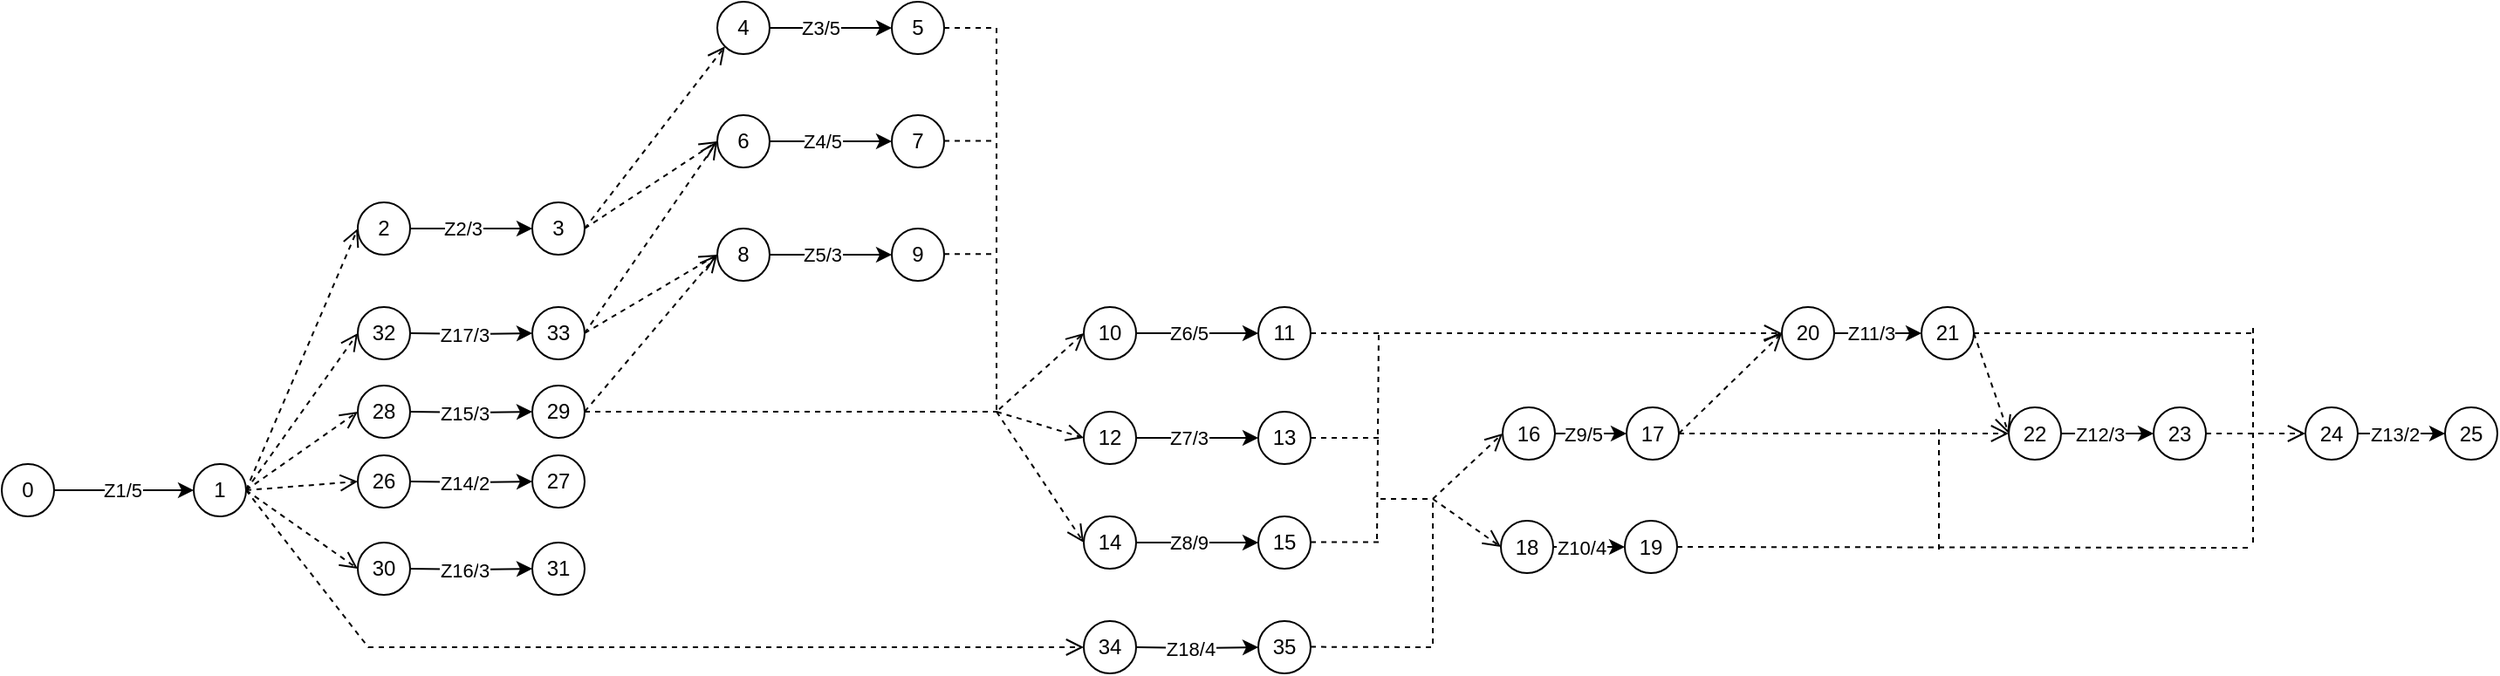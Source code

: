 <mxfile version="26.1.1">
  <diagram name="Страница 1" id="vaVnpeOQBWc_vJTZJ6nx">
    <mxGraphModel dx="1843" dy="2056" grid="1" gridSize="10" guides="1" tooltips="1" connect="1" arrows="1" fold="1" page="1" pageScale="1" pageWidth="827" pageHeight="1169" math="0" shadow="0">
      <root>
        <mxCell id="0" />
        <mxCell id="1" parent="0" />
        <mxCell id="XW4laHf70i-aS3ndhYvc-2" value="1" style="ellipse;whiteSpace=wrap;html=1;aspect=fixed;" parent="1" vertex="1">
          <mxGeometry x="160" y="170" width="30" height="30" as="geometry" />
        </mxCell>
        <mxCell id="iH4nYuXcYwgbLmIbxw34-3" style="edgeStyle=orthogonalEdgeStyle;rounded=0;orthogonalLoop=1;jettySize=auto;html=1;exitX=1;exitY=0.5;exitDx=0;exitDy=0;entryX=0;entryY=0.5;entryDx=0;entryDy=0;" edge="1" parent="1" source="iH4nYuXcYwgbLmIbxw34-2" target="XW4laHf70i-aS3ndhYvc-2">
          <mxGeometry relative="1" as="geometry" />
        </mxCell>
        <mxCell id="iH4nYuXcYwgbLmIbxw34-4" value="Z1/5" style="edgeLabel;html=1;align=center;verticalAlign=middle;resizable=0;points=[];" vertex="1" connectable="0" parent="iH4nYuXcYwgbLmIbxw34-3">
          <mxGeometry x="-0.035" y="3" relative="1" as="geometry">
            <mxPoint y="3" as="offset" />
          </mxGeometry>
        </mxCell>
        <mxCell id="iH4nYuXcYwgbLmIbxw34-2" value="0" style="ellipse;whiteSpace=wrap;html=1;aspect=fixed;" vertex="1" parent="1">
          <mxGeometry x="50" y="170" width="30" height="30" as="geometry" />
        </mxCell>
        <mxCell id="iH4nYuXcYwgbLmIbxw34-5" value="2" style="ellipse;whiteSpace=wrap;html=1;aspect=fixed;" vertex="1" parent="1">
          <mxGeometry x="254" y="20" width="30" height="30" as="geometry" />
        </mxCell>
        <mxCell id="iH4nYuXcYwgbLmIbxw34-6" value="3" style="ellipse;whiteSpace=wrap;html=1;aspect=fixed;" vertex="1" parent="1">
          <mxGeometry x="354" y="20" width="30" height="30" as="geometry" />
        </mxCell>
        <mxCell id="iH4nYuXcYwgbLmIbxw34-7" style="edgeStyle=orthogonalEdgeStyle;rounded=0;orthogonalLoop=1;jettySize=auto;html=1;exitX=1;exitY=0.5;exitDx=0;exitDy=0;entryX=0;entryY=0.5;entryDx=0;entryDy=0;" edge="1" parent="1" source="iH4nYuXcYwgbLmIbxw34-5" target="iH4nYuXcYwgbLmIbxw34-6">
          <mxGeometry relative="1" as="geometry">
            <mxPoint x="244" y="80" as="sourcePoint" />
            <mxPoint x="314" y="-10" as="targetPoint" />
            <Array as="points" />
          </mxGeometry>
        </mxCell>
        <mxCell id="iH4nYuXcYwgbLmIbxw34-13" value="Z2/3" style="edgeLabel;html=1;align=center;verticalAlign=middle;resizable=0;points=[];" vertex="1" connectable="0" parent="iH4nYuXcYwgbLmIbxw34-7">
          <mxGeometry x="-0.022" y="2" relative="1" as="geometry">
            <mxPoint x="-4" y="2" as="offset" />
          </mxGeometry>
        </mxCell>
        <mxCell id="iH4nYuXcYwgbLmIbxw34-17" value="4" style="ellipse;whiteSpace=wrap;html=1;aspect=fixed;" vertex="1" parent="1">
          <mxGeometry x="460" y="-95" width="30" height="30" as="geometry" />
        </mxCell>
        <mxCell id="iH4nYuXcYwgbLmIbxw34-18" value="6" style="ellipse;whiteSpace=wrap;html=1;aspect=fixed;" vertex="1" parent="1">
          <mxGeometry x="460" y="-30" width="30" height="30" as="geometry" />
        </mxCell>
        <mxCell id="iH4nYuXcYwgbLmIbxw34-20" value="&lt;div&gt;&lt;br&gt;&lt;/div&gt;&lt;div&gt;&lt;br&gt;&lt;/div&gt;" style="html=1;verticalAlign=bottom;endArrow=open;dashed=1;endSize=8;curved=0;rounded=0;exitX=1;exitY=0.5;exitDx=0;exitDy=0;entryX=0;entryY=1;entryDx=0;entryDy=0;" edge="1" parent="1" source="iH4nYuXcYwgbLmIbxw34-6" target="iH4nYuXcYwgbLmIbxw34-17">
          <mxGeometry relative="1" as="geometry">
            <mxPoint x="404" y="34.62" as="sourcePoint" />
            <mxPoint x="444" y="34.62" as="targetPoint" />
          </mxGeometry>
        </mxCell>
        <mxCell id="iH4nYuXcYwgbLmIbxw34-22" value="&lt;div&gt;&lt;br&gt;&lt;/div&gt;&lt;div&gt;&lt;br&gt;&lt;/div&gt;" style="html=1;verticalAlign=bottom;endArrow=open;dashed=1;endSize=8;curved=0;rounded=0;exitX=1;exitY=0.5;exitDx=0;exitDy=0;entryX=0;entryY=0.5;entryDx=0;entryDy=0;" edge="1" parent="1" source="iH4nYuXcYwgbLmIbxw34-6" target="iH4nYuXcYwgbLmIbxw34-18">
          <mxGeometry relative="1" as="geometry">
            <mxPoint x="390" y="34" as="sourcePoint" />
            <mxPoint x="448.393" y="54.393" as="targetPoint" />
          </mxGeometry>
        </mxCell>
        <mxCell id="iH4nYuXcYwgbLmIbxw34-23" value="5" style="ellipse;whiteSpace=wrap;html=1;aspect=fixed;" vertex="1" parent="1">
          <mxGeometry x="560" y="-95" width="30" height="30" as="geometry" />
        </mxCell>
        <mxCell id="iH4nYuXcYwgbLmIbxw34-24" style="edgeStyle=orthogonalEdgeStyle;rounded=0;orthogonalLoop=1;jettySize=auto;html=1;exitX=1;exitY=0.5;exitDx=0;exitDy=0;entryX=0;entryY=0.5;entryDx=0;entryDy=0;" edge="1" parent="1" target="iH4nYuXcYwgbLmIbxw34-23" source="iH4nYuXcYwgbLmIbxw34-17">
          <mxGeometry relative="1" as="geometry">
            <mxPoint x="490" y="-70" as="sourcePoint" />
            <mxPoint x="400" y="-60" as="targetPoint" />
          </mxGeometry>
        </mxCell>
        <mxCell id="iH4nYuXcYwgbLmIbxw34-25" value="Z3/5" style="edgeLabel;html=1;align=center;verticalAlign=middle;resizable=0;points=[];" vertex="1" connectable="0" parent="iH4nYuXcYwgbLmIbxw34-24">
          <mxGeometry x="-0.022" y="2" relative="1" as="geometry">
            <mxPoint x="-5" y="2" as="offset" />
          </mxGeometry>
        </mxCell>
        <mxCell id="iH4nYuXcYwgbLmIbxw34-26" value="7" style="ellipse;whiteSpace=wrap;html=1;aspect=fixed;" vertex="1" parent="1">
          <mxGeometry x="560" y="-30" width="30" height="30" as="geometry" />
        </mxCell>
        <mxCell id="iH4nYuXcYwgbLmIbxw34-27" style="edgeStyle=orthogonalEdgeStyle;rounded=0;orthogonalLoop=1;jettySize=auto;html=1;exitX=1;exitY=0.5;exitDx=0;exitDy=0;entryX=0;entryY=0.5;entryDx=0;entryDy=0;" edge="1" parent="1" target="iH4nYuXcYwgbLmIbxw34-26" source="iH4nYuXcYwgbLmIbxw34-18">
          <mxGeometry relative="1" as="geometry">
            <mxPoint x="490" y="-15" as="sourcePoint" />
            <mxPoint x="400" y="-5" as="targetPoint" />
          </mxGeometry>
        </mxCell>
        <mxCell id="iH4nYuXcYwgbLmIbxw34-28" value="Z4/5" style="edgeLabel;html=1;align=center;verticalAlign=middle;resizable=0;points=[];" vertex="1" connectable="0" parent="iH4nYuXcYwgbLmIbxw34-27">
          <mxGeometry x="-0.022" y="2" relative="1" as="geometry">
            <mxPoint x="-4" y="2" as="offset" />
          </mxGeometry>
        </mxCell>
        <mxCell id="iH4nYuXcYwgbLmIbxw34-30" value="26" style="ellipse;whiteSpace=wrap;html=1;aspect=fixed;" vertex="1" parent="1">
          <mxGeometry x="254" y="165" width="30" height="30" as="geometry" />
        </mxCell>
        <mxCell id="iH4nYuXcYwgbLmIbxw34-33" value="32" style="ellipse;whiteSpace=wrap;html=1;aspect=fixed;" vertex="1" parent="1">
          <mxGeometry x="254" y="80" width="30" height="30" as="geometry" />
        </mxCell>
        <mxCell id="iH4nYuXcYwgbLmIbxw34-36" value="30" style="ellipse;whiteSpace=wrap;html=1;aspect=fixed;" vertex="1" parent="1">
          <mxGeometry x="254" y="215" width="30" height="30" as="geometry" />
        </mxCell>
        <mxCell id="iH4nYuXcYwgbLmIbxw34-39" value="28" style="ellipse;whiteSpace=wrap;html=1;aspect=fixed;" vertex="1" parent="1">
          <mxGeometry x="254" y="125" width="30" height="30" as="geometry" />
        </mxCell>
        <mxCell id="iH4nYuXcYwgbLmIbxw34-45" value="27" style="ellipse;whiteSpace=wrap;html=1;aspect=fixed;" vertex="1" parent="1">
          <mxGeometry x="354" y="165" width="30" height="30" as="geometry" />
        </mxCell>
        <mxCell id="iH4nYuXcYwgbLmIbxw34-46" style="edgeStyle=orthogonalEdgeStyle;rounded=0;orthogonalLoop=1;jettySize=auto;html=1;exitX=1;exitY=0.5;exitDx=0;exitDy=0;entryX=0;entryY=0.5;entryDx=0;entryDy=0;" edge="1" parent="1" target="iH4nYuXcYwgbLmIbxw34-45">
          <mxGeometry relative="1" as="geometry">
            <mxPoint x="284" y="180" as="sourcePoint" />
            <mxPoint x="314" y="135" as="targetPoint" />
            <Array as="points" />
          </mxGeometry>
        </mxCell>
        <mxCell id="iH4nYuXcYwgbLmIbxw34-47" value="Z14/2" style="edgeLabel;html=1;align=center;verticalAlign=middle;resizable=0;points=[];" vertex="1" connectable="0" parent="iH4nYuXcYwgbLmIbxw34-46">
          <mxGeometry x="-0.022" y="2" relative="1" as="geometry">
            <mxPoint x="-4" y="2" as="offset" />
          </mxGeometry>
        </mxCell>
        <mxCell id="iH4nYuXcYwgbLmIbxw34-48" value="29" style="ellipse;whiteSpace=wrap;html=1;aspect=fixed;" vertex="1" parent="1">
          <mxGeometry x="354" y="125" width="30" height="30" as="geometry" />
        </mxCell>
        <mxCell id="iH4nYuXcYwgbLmIbxw34-49" style="edgeStyle=orthogonalEdgeStyle;rounded=0;orthogonalLoop=1;jettySize=auto;html=1;exitX=1;exitY=0.5;exitDx=0;exitDy=0;entryX=0;entryY=0.5;entryDx=0;entryDy=0;" edge="1" parent="1" target="iH4nYuXcYwgbLmIbxw34-48">
          <mxGeometry relative="1" as="geometry">
            <mxPoint x="284" y="140" as="sourcePoint" />
            <mxPoint x="314" y="95" as="targetPoint" />
            <Array as="points" />
          </mxGeometry>
        </mxCell>
        <mxCell id="iH4nYuXcYwgbLmIbxw34-50" value="Z15/3" style="edgeLabel;html=1;align=center;verticalAlign=middle;resizable=0;points=[];" vertex="1" connectable="0" parent="iH4nYuXcYwgbLmIbxw34-49">
          <mxGeometry x="-0.022" y="2" relative="1" as="geometry">
            <mxPoint x="-4" y="2" as="offset" />
          </mxGeometry>
        </mxCell>
        <mxCell id="iH4nYuXcYwgbLmIbxw34-51" value="31" style="ellipse;whiteSpace=wrap;html=1;aspect=fixed;" vertex="1" parent="1">
          <mxGeometry x="354" y="215" width="30" height="30" as="geometry" />
        </mxCell>
        <mxCell id="iH4nYuXcYwgbLmIbxw34-52" style="edgeStyle=orthogonalEdgeStyle;rounded=0;orthogonalLoop=1;jettySize=auto;html=1;exitX=1;exitY=0.5;exitDx=0;exitDy=0;entryX=0;entryY=0.5;entryDx=0;entryDy=0;" edge="1" parent="1" target="iH4nYuXcYwgbLmIbxw34-51">
          <mxGeometry relative="1" as="geometry">
            <mxPoint x="284" y="230" as="sourcePoint" />
            <mxPoint x="314" y="185" as="targetPoint" />
            <Array as="points" />
          </mxGeometry>
        </mxCell>
        <mxCell id="iH4nYuXcYwgbLmIbxw34-53" value="Z16/&lt;span style=&quot;background-color: light-dark(#ffffff, var(--ge-dark-color, #121212)); color: light-dark(rgb(0, 0, 0), rgb(255, 255, 255));&quot;&gt;3&lt;/span&gt;" style="edgeLabel;html=1;align=center;verticalAlign=middle;resizable=0;points=[];" vertex="1" connectable="0" parent="iH4nYuXcYwgbLmIbxw34-52">
          <mxGeometry x="-0.022" y="2" relative="1" as="geometry">
            <mxPoint x="-4" y="2" as="offset" />
          </mxGeometry>
        </mxCell>
        <mxCell id="iH4nYuXcYwgbLmIbxw34-54" value="33" style="ellipse;whiteSpace=wrap;html=1;aspect=fixed;" vertex="1" parent="1">
          <mxGeometry x="354" y="80" width="30" height="30" as="geometry" />
        </mxCell>
        <mxCell id="iH4nYuXcYwgbLmIbxw34-55" style="edgeStyle=orthogonalEdgeStyle;rounded=0;orthogonalLoop=1;jettySize=auto;html=1;exitX=1;exitY=0.5;exitDx=0;exitDy=0;entryX=0;entryY=0.5;entryDx=0;entryDy=0;" edge="1" parent="1" target="iH4nYuXcYwgbLmIbxw34-54">
          <mxGeometry relative="1" as="geometry">
            <mxPoint x="284" y="95" as="sourcePoint" />
            <mxPoint x="314" y="50" as="targetPoint" />
            <Array as="points" />
          </mxGeometry>
        </mxCell>
        <mxCell id="iH4nYuXcYwgbLmIbxw34-56" value="Z17&lt;span style=&quot;background-color: light-dark(#ffffff, var(--ge-dark-color, #121212)); color: light-dark(rgb(0, 0, 0), rgb(255, 255, 255));&quot;&gt;/3&lt;/span&gt;" style="edgeLabel;html=1;align=center;verticalAlign=middle;resizable=0;points=[];" vertex="1" connectable="0" parent="iH4nYuXcYwgbLmIbxw34-55">
          <mxGeometry x="-0.022" y="2" relative="1" as="geometry">
            <mxPoint x="-4" y="2" as="offset" />
          </mxGeometry>
        </mxCell>
        <mxCell id="iH4nYuXcYwgbLmIbxw34-58" value="34" style="ellipse;whiteSpace=wrap;html=1;aspect=fixed;" vertex="1" parent="1">
          <mxGeometry x="670" y="260" width="30" height="30" as="geometry" />
        </mxCell>
        <mxCell id="iH4nYuXcYwgbLmIbxw34-60" value="35" style="ellipse;whiteSpace=wrap;html=1;aspect=fixed;" vertex="1" parent="1">
          <mxGeometry x="770" y="260" width="30" height="30" as="geometry" />
        </mxCell>
        <mxCell id="iH4nYuXcYwgbLmIbxw34-61" style="edgeStyle=orthogonalEdgeStyle;rounded=0;orthogonalLoop=1;jettySize=auto;html=1;exitX=1;exitY=0.5;exitDx=0;exitDy=0;entryX=0;entryY=0.5;entryDx=0;entryDy=0;" edge="1" parent="1" target="iH4nYuXcYwgbLmIbxw34-60">
          <mxGeometry relative="1" as="geometry">
            <mxPoint x="700" y="275" as="sourcePoint" />
            <mxPoint x="730" y="230" as="targetPoint" />
            <Array as="points" />
          </mxGeometry>
        </mxCell>
        <mxCell id="iH4nYuXcYwgbLmIbxw34-62" value="Z18&lt;span style=&quot;background-color: light-dark(#ffffff, var(--ge-dark-color, #121212)); color: light-dark(rgb(0, 0, 0), rgb(255, 255, 255));&quot;&gt;/4&lt;/span&gt;" style="edgeLabel;html=1;align=center;verticalAlign=middle;resizable=0;points=[];" vertex="1" connectable="0" parent="iH4nYuXcYwgbLmIbxw34-61">
          <mxGeometry x="-0.022" y="2" relative="1" as="geometry">
            <mxPoint x="-4" y="2" as="offset" />
          </mxGeometry>
        </mxCell>
        <mxCell id="iH4nYuXcYwgbLmIbxw34-67" value="&lt;div&gt;&lt;br&gt;&lt;/div&gt;&lt;div&gt;&lt;br&gt;&lt;/div&gt;" style="html=1;verticalAlign=bottom;endArrow=open;dashed=1;endSize=8;curved=0;rounded=0;exitX=1;exitY=0.5;exitDx=0;exitDy=0;entryX=0;entryY=0.5;entryDx=0;entryDy=0;" edge="1" parent="1" source="iH4nYuXcYwgbLmIbxw34-54" target="iH4nYuXcYwgbLmIbxw34-18">
          <mxGeometry relative="1" as="geometry">
            <mxPoint x="394" y="45" as="sourcePoint" />
            <mxPoint x="480" y="70" as="targetPoint" />
          </mxGeometry>
        </mxCell>
        <mxCell id="iH4nYuXcYwgbLmIbxw34-68" value="8" style="ellipse;whiteSpace=wrap;html=1;aspect=fixed;" vertex="1" parent="1">
          <mxGeometry x="460" y="35" width="30" height="30" as="geometry" />
        </mxCell>
        <mxCell id="iH4nYuXcYwgbLmIbxw34-69" value="&lt;div&gt;&lt;br&gt;&lt;/div&gt;&lt;div&gt;&lt;br&gt;&lt;/div&gt;" style="html=1;verticalAlign=bottom;endArrow=open;dashed=1;endSize=8;curved=0;rounded=0;exitX=1;exitY=0.5;exitDx=0;exitDy=0;entryX=0;entryY=0.5;entryDx=0;entryDy=0;" edge="1" parent="1" target="iH4nYuXcYwgbLmIbxw34-68" source="iH4nYuXcYwgbLmIbxw34-54">
          <mxGeometry relative="1" as="geometry">
            <mxPoint x="384" y="100" as="sourcePoint" />
            <mxPoint x="448.393" y="119.393" as="targetPoint" />
          </mxGeometry>
        </mxCell>
        <mxCell id="iH4nYuXcYwgbLmIbxw34-70" value="9" style="ellipse;whiteSpace=wrap;html=1;aspect=fixed;" vertex="1" parent="1">
          <mxGeometry x="560" y="35" width="30" height="30" as="geometry" />
        </mxCell>
        <mxCell id="iH4nYuXcYwgbLmIbxw34-71" style="edgeStyle=orthogonalEdgeStyle;rounded=0;orthogonalLoop=1;jettySize=auto;html=1;exitX=1;exitY=0.5;exitDx=0;exitDy=0;entryX=0;entryY=0.5;entryDx=0;entryDy=0;" edge="1" parent="1" source="iH4nYuXcYwgbLmIbxw34-68" target="iH4nYuXcYwgbLmIbxw34-70">
          <mxGeometry relative="1" as="geometry">
            <mxPoint x="490" y="50" as="sourcePoint" />
            <mxPoint x="400" y="60" as="targetPoint" />
          </mxGeometry>
        </mxCell>
        <mxCell id="iH4nYuXcYwgbLmIbxw34-72" value="Z5/3" style="edgeLabel;html=1;align=center;verticalAlign=middle;resizable=0;points=[];" vertex="1" connectable="0" parent="iH4nYuXcYwgbLmIbxw34-71">
          <mxGeometry x="-0.022" y="2" relative="1" as="geometry">
            <mxPoint x="-4" y="2" as="offset" />
          </mxGeometry>
        </mxCell>
        <mxCell id="iH4nYuXcYwgbLmIbxw34-73" value="&lt;div&gt;&lt;br&gt;&lt;/div&gt;&lt;div&gt;&lt;br&gt;&lt;/div&gt;" style="html=1;verticalAlign=bottom;endArrow=open;dashed=1;endSize=8;curved=0;rounded=0;exitX=1;exitY=0.5;exitDx=0;exitDy=0;entryX=0;entryY=0.5;entryDx=0;entryDy=0;" edge="1" parent="1" target="iH4nYuXcYwgbLmIbxw34-68" source="iH4nYuXcYwgbLmIbxw34-48">
          <mxGeometry relative="1" as="geometry">
            <mxPoint x="384" y="130" as="sourcePoint" />
            <mxPoint x="480" y="105" as="targetPoint" />
          </mxGeometry>
        </mxCell>
        <mxCell id="iH4nYuXcYwgbLmIbxw34-78" value="12" style="ellipse;whiteSpace=wrap;html=1;aspect=fixed;" vertex="1" parent="1">
          <mxGeometry x="670" y="140" width="30" height="30" as="geometry" />
        </mxCell>
        <mxCell id="iH4nYuXcYwgbLmIbxw34-79" value="13" style="ellipse;whiteSpace=wrap;html=1;aspect=fixed;" vertex="1" parent="1">
          <mxGeometry x="770" y="140" width="30" height="30" as="geometry" />
        </mxCell>
        <mxCell id="iH4nYuXcYwgbLmIbxw34-80" style="edgeStyle=orthogonalEdgeStyle;rounded=0;orthogonalLoop=1;jettySize=auto;html=1;exitX=1;exitY=0.5;exitDx=0;exitDy=0;entryX=0;entryY=0.5;entryDx=0;entryDy=0;" edge="1" parent="1" source="iH4nYuXcYwgbLmIbxw34-78" target="iH4nYuXcYwgbLmIbxw34-79">
          <mxGeometry relative="1" as="geometry">
            <mxPoint x="700" y="155" as="sourcePoint" />
            <mxPoint x="610" y="165" as="targetPoint" />
          </mxGeometry>
        </mxCell>
        <mxCell id="iH4nYuXcYwgbLmIbxw34-81" value="Z7/3" style="edgeLabel;html=1;align=center;verticalAlign=middle;resizable=0;points=[];" vertex="1" connectable="0" parent="iH4nYuXcYwgbLmIbxw34-80">
          <mxGeometry x="-0.022" y="2" relative="1" as="geometry">
            <mxPoint x="-4" y="2" as="offset" />
          </mxGeometry>
        </mxCell>
        <mxCell id="iH4nYuXcYwgbLmIbxw34-88" value="&lt;div&gt;&lt;br&gt;&lt;/div&gt;&lt;div&gt;&lt;br&gt;&lt;/div&gt;" style="html=1;verticalAlign=bottom;endArrow=open;dashed=1;endSize=8;curved=0;rounded=0;entryX=0;entryY=0.5;entryDx=0;entryDy=0;" edge="1" parent="1" target="iH4nYuXcYwgbLmIbxw34-96">
          <mxGeometry relative="1" as="geometry">
            <mxPoint x="620" y="-80" as="sourcePoint" />
            <mxPoint x="670" y="160" as="targetPoint" />
            <Array as="points">
              <mxPoint x="620" y="140" />
            </Array>
          </mxGeometry>
        </mxCell>
        <mxCell id="iH4nYuXcYwgbLmIbxw34-90" value="" style="endArrow=none;dashed=1;html=1;rounded=0;exitX=1;exitY=0.5;exitDx=0;exitDy=0;" edge="1" parent="1" source="iH4nYuXcYwgbLmIbxw34-48">
          <mxGeometry width="50" height="50" relative="1" as="geometry">
            <mxPoint x="390" y="130" as="sourcePoint" />
            <mxPoint x="620" y="140" as="targetPoint" />
          </mxGeometry>
        </mxCell>
        <mxCell id="iH4nYuXcYwgbLmIbxw34-92" value="" style="endArrow=none;dashed=1;html=1;rounded=0;exitX=1;exitY=0.5;exitDx=0;exitDy=0;" edge="1" parent="1">
          <mxGeometry width="50" height="50" relative="1" as="geometry">
            <mxPoint x="590" y="49.57" as="sourcePoint" />
            <mxPoint x="620" y="49.57" as="targetPoint" />
          </mxGeometry>
        </mxCell>
        <mxCell id="iH4nYuXcYwgbLmIbxw34-93" value="" style="endArrow=none;dashed=1;html=1;rounded=0;exitX=1;exitY=0.5;exitDx=0;exitDy=0;" edge="1" parent="1">
          <mxGeometry width="50" height="50" relative="1" as="geometry">
            <mxPoint x="590" y="-15.22" as="sourcePoint" />
            <mxPoint x="620" y="-15.22" as="targetPoint" />
          </mxGeometry>
        </mxCell>
        <mxCell id="iH4nYuXcYwgbLmIbxw34-95" value="&lt;div&gt;&lt;br&gt;&lt;/div&gt;&lt;div&gt;&lt;br&gt;&lt;/div&gt;" style="html=1;verticalAlign=bottom;endArrow=open;dashed=1;endSize=8;curved=0;rounded=0;entryX=0;entryY=0.5;entryDx=0;entryDy=0;" edge="1" parent="1" target="iH4nYuXcYwgbLmIbxw34-78">
          <mxGeometry relative="1" as="geometry">
            <mxPoint x="620" y="140" as="sourcePoint" />
            <mxPoint x="470" y="30" as="targetPoint" />
          </mxGeometry>
        </mxCell>
        <mxCell id="iH4nYuXcYwgbLmIbxw34-96" value="10" style="ellipse;whiteSpace=wrap;html=1;aspect=fixed;" vertex="1" parent="1">
          <mxGeometry x="670" y="80" width="30" height="30" as="geometry" />
        </mxCell>
        <mxCell id="iH4nYuXcYwgbLmIbxw34-97" value="11" style="ellipse;whiteSpace=wrap;html=1;aspect=fixed;" vertex="1" parent="1">
          <mxGeometry x="770" y="80" width="30" height="30" as="geometry" />
        </mxCell>
        <mxCell id="iH4nYuXcYwgbLmIbxw34-98" style="edgeStyle=orthogonalEdgeStyle;rounded=0;orthogonalLoop=1;jettySize=auto;html=1;exitX=1;exitY=0.5;exitDx=0;exitDy=0;entryX=0;entryY=0.5;entryDx=0;entryDy=0;" edge="1" parent="1" source="iH4nYuXcYwgbLmIbxw34-96" target="iH4nYuXcYwgbLmIbxw34-97">
          <mxGeometry relative="1" as="geometry">
            <mxPoint x="700" y="95" as="sourcePoint" />
            <mxPoint x="610" y="105" as="targetPoint" />
          </mxGeometry>
        </mxCell>
        <mxCell id="iH4nYuXcYwgbLmIbxw34-99" value="Z6/5" style="edgeLabel;html=1;align=center;verticalAlign=middle;resizable=0;points=[];" vertex="1" connectable="0" parent="iH4nYuXcYwgbLmIbxw34-98">
          <mxGeometry x="-0.022" y="2" relative="1" as="geometry">
            <mxPoint x="-4" y="2" as="offset" />
          </mxGeometry>
        </mxCell>
        <mxCell id="iH4nYuXcYwgbLmIbxw34-101" value="14" style="ellipse;whiteSpace=wrap;html=1;aspect=fixed;" vertex="1" parent="1">
          <mxGeometry x="670" y="200" width="30" height="30" as="geometry" />
        </mxCell>
        <mxCell id="iH4nYuXcYwgbLmIbxw34-102" value="15" style="ellipse;whiteSpace=wrap;html=1;aspect=fixed;" vertex="1" parent="1">
          <mxGeometry x="770" y="200" width="30" height="30" as="geometry" />
        </mxCell>
        <mxCell id="iH4nYuXcYwgbLmIbxw34-103" style="edgeStyle=orthogonalEdgeStyle;rounded=0;orthogonalLoop=1;jettySize=auto;html=1;exitX=1;exitY=0.5;exitDx=0;exitDy=0;entryX=0;entryY=0.5;entryDx=0;entryDy=0;" edge="1" parent="1" source="iH4nYuXcYwgbLmIbxw34-101" target="iH4nYuXcYwgbLmIbxw34-102">
          <mxGeometry relative="1" as="geometry">
            <mxPoint x="700" y="215" as="sourcePoint" />
            <mxPoint x="610" y="225" as="targetPoint" />
          </mxGeometry>
        </mxCell>
        <mxCell id="iH4nYuXcYwgbLmIbxw34-104" value="Z8/9" style="edgeLabel;html=1;align=center;verticalAlign=middle;resizable=0;points=[];" vertex="1" connectable="0" parent="iH4nYuXcYwgbLmIbxw34-103">
          <mxGeometry x="-0.022" y="2" relative="1" as="geometry">
            <mxPoint x="-4" y="2" as="offset" />
          </mxGeometry>
        </mxCell>
        <mxCell id="iH4nYuXcYwgbLmIbxw34-106" value="&lt;div&gt;&lt;br&gt;&lt;/div&gt;&lt;div&gt;&lt;br&gt;&lt;/div&gt;" style="html=1;verticalAlign=bottom;endArrow=open;dashed=1;endSize=8;curved=0;rounded=0;entryX=0;entryY=0.5;entryDx=0;entryDy=0;" edge="1" parent="1" target="iH4nYuXcYwgbLmIbxw34-101">
          <mxGeometry relative="1" as="geometry">
            <mxPoint x="620" y="140" as="sourcePoint" />
            <mxPoint x="680" y="105" as="targetPoint" />
          </mxGeometry>
        </mxCell>
        <mxCell id="iH4nYuXcYwgbLmIbxw34-108" value="&lt;div&gt;&lt;br&gt;&lt;/div&gt;&lt;div&gt;&lt;br&gt;&lt;/div&gt;" style="html=1;verticalAlign=bottom;endArrow=open;dashed=1;endSize=8;curved=0;rounded=0;exitX=1;exitY=0.5;exitDx=0;exitDy=0;entryX=0;entryY=0.5;entryDx=0;entryDy=0;" edge="1" parent="1" source="XW4laHf70i-aS3ndhYvc-2" target="iH4nYuXcYwgbLmIbxw34-33">
          <mxGeometry relative="1" as="geometry">
            <mxPoint x="190" y="190" as="sourcePoint" />
            <mxPoint x="266" y="75" as="targetPoint" />
          </mxGeometry>
        </mxCell>
        <mxCell id="iH4nYuXcYwgbLmIbxw34-109" value="&lt;div&gt;&lt;br&gt;&lt;/div&gt;&lt;div&gt;&lt;br&gt;&lt;/div&gt;" style="html=1;verticalAlign=bottom;endArrow=open;dashed=1;endSize=8;curved=0;rounded=0;exitX=1;exitY=0.5;exitDx=0;exitDy=0;entryX=0;entryY=0.5;entryDx=0;entryDy=0;" edge="1" parent="1" source="XW4laHf70i-aS3ndhYvc-2" target="iH4nYuXcYwgbLmIbxw34-5">
          <mxGeometry relative="1" as="geometry">
            <mxPoint x="200" y="195" as="sourcePoint" />
            <mxPoint x="264" y="75" as="targetPoint" />
          </mxGeometry>
        </mxCell>
        <mxCell id="iH4nYuXcYwgbLmIbxw34-110" value="&lt;div&gt;&lt;br&gt;&lt;/div&gt;&lt;div&gt;&lt;br&gt;&lt;/div&gt;" style="html=1;verticalAlign=bottom;endArrow=open;dashed=1;endSize=8;curved=0;rounded=0;exitX=1;exitY=0.5;exitDx=0;exitDy=0;entryX=0;entryY=0.5;entryDx=0;entryDy=0;" edge="1" parent="1" source="XW4laHf70i-aS3ndhYvc-2" target="iH4nYuXcYwgbLmIbxw34-39">
          <mxGeometry relative="1" as="geometry">
            <mxPoint x="210" y="205" as="sourcePoint" />
            <mxPoint x="274" y="85" as="targetPoint" />
          </mxGeometry>
        </mxCell>
        <mxCell id="iH4nYuXcYwgbLmIbxw34-112" value="&lt;div&gt;&lt;br&gt;&lt;/div&gt;&lt;div&gt;&lt;br&gt;&lt;/div&gt;" style="html=1;verticalAlign=bottom;endArrow=open;dashed=1;endSize=8;curved=0;rounded=0;entryX=0;entryY=0.5;entryDx=0;entryDy=0;exitX=1;exitY=0.5;exitDx=0;exitDy=0;" edge="1" parent="1" source="XW4laHf70i-aS3ndhYvc-2" target="iH4nYuXcYwgbLmIbxw34-30">
          <mxGeometry relative="1" as="geometry">
            <mxPoint x="190" y="180" as="sourcePoint" />
            <mxPoint x="254" y="180" as="targetPoint" />
          </mxGeometry>
        </mxCell>
        <mxCell id="iH4nYuXcYwgbLmIbxw34-113" value="&lt;div&gt;&lt;br&gt;&lt;/div&gt;&lt;div&gt;&lt;br&gt;&lt;/div&gt;" style="html=1;verticalAlign=bottom;endArrow=open;dashed=1;endSize=8;curved=0;rounded=0;entryX=0;entryY=0.5;entryDx=0;entryDy=0;exitX=1;exitY=0.5;exitDx=0;exitDy=0;" edge="1" parent="1" source="XW4laHf70i-aS3ndhYvc-2" target="iH4nYuXcYwgbLmIbxw34-36">
          <mxGeometry relative="1" as="geometry">
            <mxPoint x="200" y="195" as="sourcePoint" />
            <mxPoint x="264" y="185" as="targetPoint" />
          </mxGeometry>
        </mxCell>
        <mxCell id="iH4nYuXcYwgbLmIbxw34-114" value="&lt;div&gt;&lt;br&gt;&lt;/div&gt;&lt;div&gt;&lt;br&gt;&lt;/div&gt;" style="html=1;verticalAlign=bottom;endArrow=open;dashed=1;endSize=8;curved=0;rounded=0;entryX=0;entryY=0.5;entryDx=0;entryDy=0;exitX=1;exitY=0.5;exitDx=0;exitDy=0;" edge="1" parent="1" source="XW4laHf70i-aS3ndhYvc-2" target="iH4nYuXcYwgbLmIbxw34-58">
          <mxGeometry relative="1" as="geometry">
            <mxPoint x="200" y="195" as="sourcePoint" />
            <mxPoint x="264" y="235" as="targetPoint" />
            <Array as="points">
              <mxPoint x="260" y="275" />
            </Array>
          </mxGeometry>
        </mxCell>
        <mxCell id="iH4nYuXcYwgbLmIbxw34-117" value="18" style="ellipse;whiteSpace=wrap;html=1;aspect=fixed;" vertex="1" parent="1">
          <mxGeometry x="909" y="202.5" width="30" height="30" as="geometry" />
        </mxCell>
        <mxCell id="iH4nYuXcYwgbLmIbxw34-118" value="19" style="ellipse;whiteSpace=wrap;html=1;aspect=fixed;" vertex="1" parent="1">
          <mxGeometry x="980" y="202.5" width="30" height="30" as="geometry" />
        </mxCell>
        <mxCell id="iH4nYuXcYwgbLmIbxw34-119" style="edgeStyle=orthogonalEdgeStyle;rounded=0;orthogonalLoop=1;jettySize=auto;html=1;exitX=1;exitY=0.5;exitDx=0;exitDy=0;" edge="1" parent="1" source="iH4nYuXcYwgbLmIbxw34-117" target="iH4nYuXcYwgbLmIbxw34-118">
          <mxGeometry relative="1" as="geometry">
            <mxPoint x="939" y="217.5" as="sourcePoint" />
            <mxPoint x="849" y="227.5" as="targetPoint" />
          </mxGeometry>
        </mxCell>
        <mxCell id="iH4nYuXcYwgbLmIbxw34-120" value="Z10/4" style="edgeLabel;html=1;align=center;verticalAlign=middle;resizable=0;points=[];" vertex="1" connectable="0" parent="iH4nYuXcYwgbLmIbxw34-119">
          <mxGeometry x="-0.022" y="2" relative="1" as="geometry">
            <mxPoint x="-4" y="2" as="offset" />
          </mxGeometry>
        </mxCell>
        <mxCell id="iH4nYuXcYwgbLmIbxw34-122" value="&lt;div&gt;&lt;br&gt;&lt;/div&gt;&lt;div&gt;&lt;br&gt;&lt;/div&gt;" style="html=1;verticalAlign=bottom;endArrow=open;dashed=1;endSize=8;curved=0;rounded=0;entryX=0;entryY=0.5;entryDx=0;entryDy=0;" edge="1" parent="1" target="iH4nYuXcYwgbLmIbxw34-117">
          <mxGeometry relative="1" as="geometry">
            <mxPoint x="870" y="190" as="sourcePoint" />
            <mxPoint x="690" y="90" as="targetPoint" />
          </mxGeometry>
        </mxCell>
        <mxCell id="iH4nYuXcYwgbLmIbxw34-128" value="" style="endArrow=none;dashed=1;html=1;rounded=0;exitX=1;exitY=0.5;exitDx=0;exitDy=0;" edge="1" parent="1" source="iH4nYuXcYwgbLmIbxw34-79">
          <mxGeometry width="50" height="50" relative="1" as="geometry">
            <mxPoint x="810" y="105" as="sourcePoint" />
            <mxPoint x="840" y="155" as="targetPoint" />
          </mxGeometry>
        </mxCell>
        <mxCell id="iH4nYuXcYwgbLmIbxw34-129" value="" style="endArrow=none;dashed=1;html=1;rounded=0;exitX=1;exitY=0.5;exitDx=0;exitDy=0;" edge="1" parent="1">
          <mxGeometry width="50" height="50" relative="1" as="geometry">
            <mxPoint x="800" y="214.79" as="sourcePoint" />
            <mxPoint x="840" y="214.79" as="targetPoint" />
          </mxGeometry>
        </mxCell>
        <mxCell id="iH4nYuXcYwgbLmIbxw34-130" value="" style="endArrow=none;dashed=1;html=1;rounded=0;exitX=1;exitY=0.5;exitDx=0;exitDy=0;" edge="1" parent="1">
          <mxGeometry width="50" height="50" relative="1" as="geometry">
            <mxPoint x="800" y="274.79" as="sourcePoint" />
            <mxPoint x="870" y="190" as="targetPoint" />
            <Array as="points">
              <mxPoint x="870" y="275" />
            </Array>
          </mxGeometry>
        </mxCell>
        <mxCell id="iH4nYuXcYwgbLmIbxw34-131" value="" style="endArrow=none;dashed=1;html=1;rounded=0;" edge="1" parent="1">
          <mxGeometry width="50" height="50" relative="1" as="geometry">
            <mxPoint x="839" y="96" as="sourcePoint" />
            <mxPoint x="838" y="214" as="targetPoint" />
          </mxGeometry>
        </mxCell>
        <mxCell id="iH4nYuXcYwgbLmIbxw34-132" value="&lt;div&gt;&lt;br&gt;&lt;/div&gt;&lt;div&gt;&lt;br&gt;&lt;/div&gt;" style="html=1;verticalAlign=bottom;endArrow=open;dashed=1;endSize=8;curved=0;rounded=0;entryX=0;entryY=0.5;entryDx=0;entryDy=0;" edge="1" parent="1" target="iH4nYuXcYwgbLmIbxw34-133">
          <mxGeometry relative="1" as="geometry">
            <mxPoint x="870" y="190" as="sourcePoint" />
            <mxPoint x="890" y="210" as="targetPoint" />
          </mxGeometry>
        </mxCell>
        <mxCell id="iH4nYuXcYwgbLmIbxw34-133" value="16" style="ellipse;whiteSpace=wrap;html=1;aspect=fixed;" vertex="1" parent="1">
          <mxGeometry x="910" y="137.5" width="30" height="30" as="geometry" />
        </mxCell>
        <mxCell id="iH4nYuXcYwgbLmIbxw34-134" value="17" style="ellipse;whiteSpace=wrap;html=1;aspect=fixed;" vertex="1" parent="1">
          <mxGeometry x="981" y="137.5" width="30" height="30" as="geometry" />
        </mxCell>
        <mxCell id="iH4nYuXcYwgbLmIbxw34-135" style="edgeStyle=orthogonalEdgeStyle;rounded=0;orthogonalLoop=1;jettySize=auto;html=1;exitX=1;exitY=0.5;exitDx=0;exitDy=0;entryX=0;entryY=0.5;entryDx=0;entryDy=0;" edge="1" parent="1" source="iH4nYuXcYwgbLmIbxw34-133" target="iH4nYuXcYwgbLmIbxw34-134">
          <mxGeometry relative="1" as="geometry">
            <mxPoint x="940" y="152.5" as="sourcePoint" />
            <mxPoint x="850" y="162.5" as="targetPoint" />
          </mxGeometry>
        </mxCell>
        <mxCell id="iH4nYuXcYwgbLmIbxw34-136" value="Z9/5" style="edgeLabel;html=1;align=center;verticalAlign=middle;resizable=0;points=[];" vertex="1" connectable="0" parent="iH4nYuXcYwgbLmIbxw34-135">
          <mxGeometry x="-0.022" y="2" relative="1" as="geometry">
            <mxPoint x="-4" y="2" as="offset" />
          </mxGeometry>
        </mxCell>
        <mxCell id="iH4nYuXcYwgbLmIbxw34-138" value="" style="endArrow=none;dashed=1;html=1;rounded=0;" edge="1" parent="1">
          <mxGeometry width="50" height="50" relative="1" as="geometry">
            <mxPoint x="840" y="190" as="sourcePoint" />
            <mxPoint x="870" y="190" as="targetPoint" />
          </mxGeometry>
        </mxCell>
        <mxCell id="iH4nYuXcYwgbLmIbxw34-140" value="&lt;div&gt;&lt;br&gt;&lt;/div&gt;&lt;div&gt;&lt;br&gt;&lt;/div&gt;" style="html=1;verticalAlign=bottom;endArrow=open;dashed=1;endSize=8;curved=0;rounded=0;entryX=0;entryY=0.5;entryDx=0;entryDy=0;exitX=1;exitY=0.5;exitDx=0;exitDy=0;" edge="1" parent="1" source="iH4nYuXcYwgbLmIbxw34-97" target="iH4nYuXcYwgbLmIbxw34-141">
          <mxGeometry relative="1" as="geometry">
            <mxPoint x="840" y="94" as="sourcePoint" />
            <mxPoint x="880" y="57" as="targetPoint" />
          </mxGeometry>
        </mxCell>
        <mxCell id="iH4nYuXcYwgbLmIbxw34-141" value="20" style="ellipse;whiteSpace=wrap;html=1;aspect=fixed;" vertex="1" parent="1">
          <mxGeometry x="1070" y="80" width="30" height="30" as="geometry" />
        </mxCell>
        <mxCell id="iH4nYuXcYwgbLmIbxw34-142" value="21" style="ellipse;whiteSpace=wrap;html=1;aspect=fixed;" vertex="1" parent="1">
          <mxGeometry x="1150" y="80" width="30" height="30" as="geometry" />
        </mxCell>
        <mxCell id="iH4nYuXcYwgbLmIbxw34-143" style="edgeStyle=orthogonalEdgeStyle;rounded=0;orthogonalLoop=1;jettySize=auto;html=1;exitX=1;exitY=0.5;exitDx=0;exitDy=0;entryX=0;entryY=0.5;entryDx=0;entryDy=0;" edge="1" parent="1" source="iH4nYuXcYwgbLmIbxw34-141" target="iH4nYuXcYwgbLmIbxw34-142">
          <mxGeometry relative="1" as="geometry">
            <mxPoint x="1100" y="95" as="sourcePoint" />
            <mxPoint x="1010" y="105" as="targetPoint" />
          </mxGeometry>
        </mxCell>
        <mxCell id="iH4nYuXcYwgbLmIbxw34-144" value="Z11/3" style="edgeLabel;html=1;align=center;verticalAlign=middle;resizable=0;points=[];" vertex="1" connectable="0" parent="iH4nYuXcYwgbLmIbxw34-143">
          <mxGeometry x="-0.022" y="2" relative="1" as="geometry">
            <mxPoint x="-4" y="2" as="offset" />
          </mxGeometry>
        </mxCell>
        <mxCell id="iH4nYuXcYwgbLmIbxw34-145" value="&lt;div&gt;&lt;br&gt;&lt;/div&gt;&lt;div&gt;&lt;br&gt;&lt;/div&gt;" style="html=1;verticalAlign=bottom;endArrow=open;dashed=1;endSize=8;curved=0;rounded=0;entryX=0;entryY=0.5;entryDx=0;entryDy=0;exitX=1;exitY=0.5;exitDx=0;exitDy=0;" edge="1" parent="1" source="iH4nYuXcYwgbLmIbxw34-134" target="iH4nYuXcYwgbLmIbxw34-141">
          <mxGeometry relative="1" as="geometry">
            <mxPoint x="850" y="104" as="sourcePoint" />
            <mxPoint x="1090" y="60" as="targetPoint" />
          </mxGeometry>
        </mxCell>
        <mxCell id="iH4nYuXcYwgbLmIbxw34-146" value="22" style="ellipse;whiteSpace=wrap;html=1;aspect=fixed;" vertex="1" parent="1">
          <mxGeometry x="1200" y="137.5" width="30" height="30" as="geometry" />
        </mxCell>
        <mxCell id="iH4nYuXcYwgbLmIbxw34-147" value="23" style="ellipse;whiteSpace=wrap;html=1;aspect=fixed;" vertex="1" parent="1">
          <mxGeometry x="1283" y="137.5" width="30" height="30" as="geometry" />
        </mxCell>
        <mxCell id="iH4nYuXcYwgbLmIbxw34-148" style="edgeStyle=orthogonalEdgeStyle;rounded=0;orthogonalLoop=1;jettySize=auto;html=1;exitX=1;exitY=0.5;exitDx=0;exitDy=0;entryX=0;entryY=0.5;entryDx=0;entryDy=0;" edge="1" parent="1" source="iH4nYuXcYwgbLmIbxw34-146" target="iH4nYuXcYwgbLmIbxw34-147">
          <mxGeometry relative="1" as="geometry">
            <mxPoint x="1230" y="152.5" as="sourcePoint" />
            <mxPoint x="1140" y="162.5" as="targetPoint" />
          </mxGeometry>
        </mxCell>
        <mxCell id="iH4nYuXcYwgbLmIbxw34-149" value="Z12/3" style="edgeLabel;html=1;align=center;verticalAlign=middle;resizable=0;points=[];" vertex="1" connectable="0" parent="iH4nYuXcYwgbLmIbxw34-148">
          <mxGeometry x="-0.022" y="2" relative="1" as="geometry">
            <mxPoint x="-4" y="2" as="offset" />
          </mxGeometry>
        </mxCell>
        <mxCell id="iH4nYuXcYwgbLmIbxw34-150" value="&lt;div&gt;&lt;br&gt;&lt;/div&gt;&lt;div&gt;&lt;br&gt;&lt;/div&gt;" style="html=1;verticalAlign=bottom;endArrow=open;dashed=1;endSize=8;curved=0;rounded=0;entryX=0;entryY=0.5;entryDx=0;entryDy=0;exitX=1;exitY=0.5;exitDx=0;exitDy=0;" edge="1" parent="1" source="iH4nYuXcYwgbLmIbxw34-134" target="iH4nYuXcYwgbLmIbxw34-146">
          <mxGeometry relative="1" as="geometry">
            <mxPoint x="1040" y="150" as="sourcePoint" />
            <mxPoint x="1270" y="160" as="targetPoint" />
          </mxGeometry>
        </mxCell>
        <mxCell id="iH4nYuXcYwgbLmIbxw34-151" value="&lt;div&gt;&lt;br&gt;&lt;/div&gt;&lt;div&gt;&lt;br&gt;&lt;/div&gt;" style="html=1;verticalAlign=bottom;endArrow=open;dashed=1;endSize=8;curved=0;rounded=0;entryX=0;entryY=0.5;entryDx=0;entryDy=0;exitX=1;exitY=0.5;exitDx=0;exitDy=0;" edge="1" parent="1" source="iH4nYuXcYwgbLmIbxw34-142" target="iH4nYuXcYwgbLmIbxw34-146">
          <mxGeometry relative="1" as="geometry">
            <mxPoint x="1019" y="173" as="sourcePoint" />
            <mxPoint x="1090" y="70" as="targetPoint" />
          </mxGeometry>
        </mxCell>
        <mxCell id="iH4nYuXcYwgbLmIbxw34-153" value="" style="endArrow=none;dashed=1;html=1;rounded=0;exitX=1;exitY=0.5;exitDx=0;exitDy=0;" edge="1" parent="1" source="iH4nYuXcYwgbLmIbxw34-118">
          <mxGeometry width="50" height="50" relative="1" as="geometry">
            <mxPoint x="850" y="200" as="sourcePoint" />
            <mxPoint x="1340" y="218" as="targetPoint" />
          </mxGeometry>
        </mxCell>
        <mxCell id="iH4nYuXcYwgbLmIbxw34-154" value="" style="endArrow=none;dashed=1;html=1;rounded=0;" edge="1" parent="1">
          <mxGeometry width="50" height="50" relative="1" as="geometry">
            <mxPoint x="1160" y="150" as="sourcePoint" />
            <mxPoint x="1160" y="220" as="targetPoint" />
          </mxGeometry>
        </mxCell>
        <mxCell id="iH4nYuXcYwgbLmIbxw34-155" value="" style="endArrow=none;dashed=1;html=1;rounded=0;exitX=1;exitY=0.5;exitDx=0;exitDy=0;" edge="1" parent="1" source="iH4nYuXcYwgbLmIbxw34-142">
          <mxGeometry width="50" height="50" relative="1" as="geometry">
            <mxPoint x="1200" y="100" as="sourcePoint" />
            <mxPoint x="1340" y="95" as="targetPoint" />
          </mxGeometry>
        </mxCell>
        <mxCell id="iH4nYuXcYwgbLmIbxw34-157" value="" style="endArrow=none;dashed=1;html=1;rounded=0;" edge="1" parent="1">
          <mxGeometry width="50" height="50" relative="1" as="geometry">
            <mxPoint x="1340" y="92" as="sourcePoint" />
            <mxPoint x="1340" y="218" as="targetPoint" />
          </mxGeometry>
        </mxCell>
        <mxCell id="iH4nYuXcYwgbLmIbxw34-158" value="&lt;div&gt;&lt;br&gt;&lt;/div&gt;&lt;div&gt;&lt;br&gt;&lt;/div&gt;" style="html=1;verticalAlign=bottom;endArrow=open;dashed=1;endSize=8;curved=0;rounded=0;exitX=1;exitY=0.5;exitDx=0;exitDy=0;entryX=0;entryY=0.5;entryDx=0;entryDy=0;" edge="1" parent="1" source="iH4nYuXcYwgbLmIbxw34-147" target="iH4nYuXcYwgbLmIbxw34-159">
          <mxGeometry relative="1" as="geometry">
            <mxPoint x="1210" y="115" as="sourcePoint" />
            <mxPoint x="1508" y="153" as="targetPoint" />
          </mxGeometry>
        </mxCell>
        <mxCell id="iH4nYuXcYwgbLmIbxw34-159" value="24" style="ellipse;whiteSpace=wrap;html=1;aspect=fixed;" vertex="1" parent="1">
          <mxGeometry x="1370" y="137.5" width="30" height="30" as="geometry" />
        </mxCell>
        <mxCell id="iH4nYuXcYwgbLmIbxw34-160" value="25" style="ellipse;whiteSpace=wrap;html=1;aspect=fixed;" vertex="1" parent="1">
          <mxGeometry x="1450" y="137.5" width="30" height="30" as="geometry" />
        </mxCell>
        <mxCell id="iH4nYuXcYwgbLmIbxw34-161" style="edgeStyle=orthogonalEdgeStyle;rounded=0;orthogonalLoop=1;jettySize=auto;html=1;exitX=1;exitY=0.5;exitDx=0;exitDy=0;entryX=0;entryY=0.5;entryDx=0;entryDy=0;" edge="1" parent="1" source="iH4nYuXcYwgbLmIbxw34-159" target="iH4nYuXcYwgbLmIbxw34-160">
          <mxGeometry relative="1" as="geometry">
            <mxPoint x="1400" y="152.5" as="sourcePoint" />
            <mxPoint x="1310" y="162.5" as="targetPoint" />
          </mxGeometry>
        </mxCell>
        <mxCell id="iH4nYuXcYwgbLmIbxw34-162" value="Z13/2" style="edgeLabel;html=1;align=center;verticalAlign=middle;resizable=0;points=[];" vertex="1" connectable="0" parent="iH4nYuXcYwgbLmIbxw34-161">
          <mxGeometry x="-0.022" y="2" relative="1" as="geometry">
            <mxPoint x="-4" y="2" as="offset" />
          </mxGeometry>
        </mxCell>
        <mxCell id="iH4nYuXcYwgbLmIbxw34-164" value="" style="endArrow=none;dashed=1;html=1;rounded=0;exitX=1;exitY=0.5;exitDx=0;exitDy=0;" edge="1" parent="1" source="iH4nYuXcYwgbLmIbxw34-23">
          <mxGeometry width="50" height="50" relative="1" as="geometry">
            <mxPoint x="590" y="-85.22" as="sourcePoint" />
            <mxPoint x="620" y="-80" as="targetPoint" />
          </mxGeometry>
        </mxCell>
      </root>
    </mxGraphModel>
  </diagram>
</mxfile>

